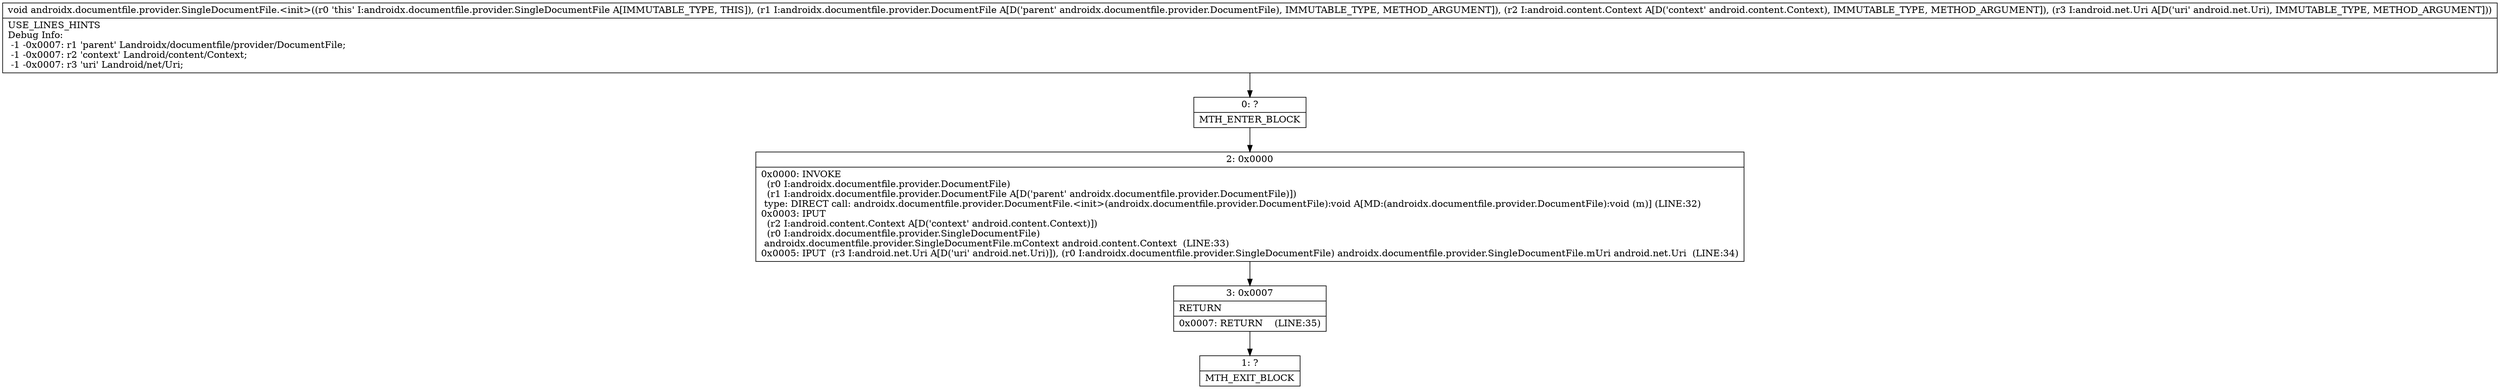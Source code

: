digraph "CFG forandroidx.documentfile.provider.SingleDocumentFile.\<init\>(Landroidx\/documentfile\/provider\/DocumentFile;Landroid\/content\/Context;Landroid\/net\/Uri;)V" {
Node_0 [shape=record,label="{0\:\ ?|MTH_ENTER_BLOCK\l}"];
Node_2 [shape=record,label="{2\:\ 0x0000|0x0000: INVOKE  \l  (r0 I:androidx.documentfile.provider.DocumentFile)\l  (r1 I:androidx.documentfile.provider.DocumentFile A[D('parent' androidx.documentfile.provider.DocumentFile)])\l type: DIRECT call: androidx.documentfile.provider.DocumentFile.\<init\>(androidx.documentfile.provider.DocumentFile):void A[MD:(androidx.documentfile.provider.DocumentFile):void (m)] (LINE:32)\l0x0003: IPUT  \l  (r2 I:android.content.Context A[D('context' android.content.Context)])\l  (r0 I:androidx.documentfile.provider.SingleDocumentFile)\l androidx.documentfile.provider.SingleDocumentFile.mContext android.content.Context  (LINE:33)\l0x0005: IPUT  (r3 I:android.net.Uri A[D('uri' android.net.Uri)]), (r0 I:androidx.documentfile.provider.SingleDocumentFile) androidx.documentfile.provider.SingleDocumentFile.mUri android.net.Uri  (LINE:34)\l}"];
Node_3 [shape=record,label="{3\:\ 0x0007|RETURN\l|0x0007: RETURN    (LINE:35)\l}"];
Node_1 [shape=record,label="{1\:\ ?|MTH_EXIT_BLOCK\l}"];
MethodNode[shape=record,label="{void androidx.documentfile.provider.SingleDocumentFile.\<init\>((r0 'this' I:androidx.documentfile.provider.SingleDocumentFile A[IMMUTABLE_TYPE, THIS]), (r1 I:androidx.documentfile.provider.DocumentFile A[D('parent' androidx.documentfile.provider.DocumentFile), IMMUTABLE_TYPE, METHOD_ARGUMENT]), (r2 I:android.content.Context A[D('context' android.content.Context), IMMUTABLE_TYPE, METHOD_ARGUMENT]), (r3 I:android.net.Uri A[D('uri' android.net.Uri), IMMUTABLE_TYPE, METHOD_ARGUMENT]))  | USE_LINES_HINTS\lDebug Info:\l  \-1 \-0x0007: r1 'parent' Landroidx\/documentfile\/provider\/DocumentFile;\l  \-1 \-0x0007: r2 'context' Landroid\/content\/Context;\l  \-1 \-0x0007: r3 'uri' Landroid\/net\/Uri;\l}"];
MethodNode -> Node_0;Node_0 -> Node_2;
Node_2 -> Node_3;
Node_3 -> Node_1;
}

